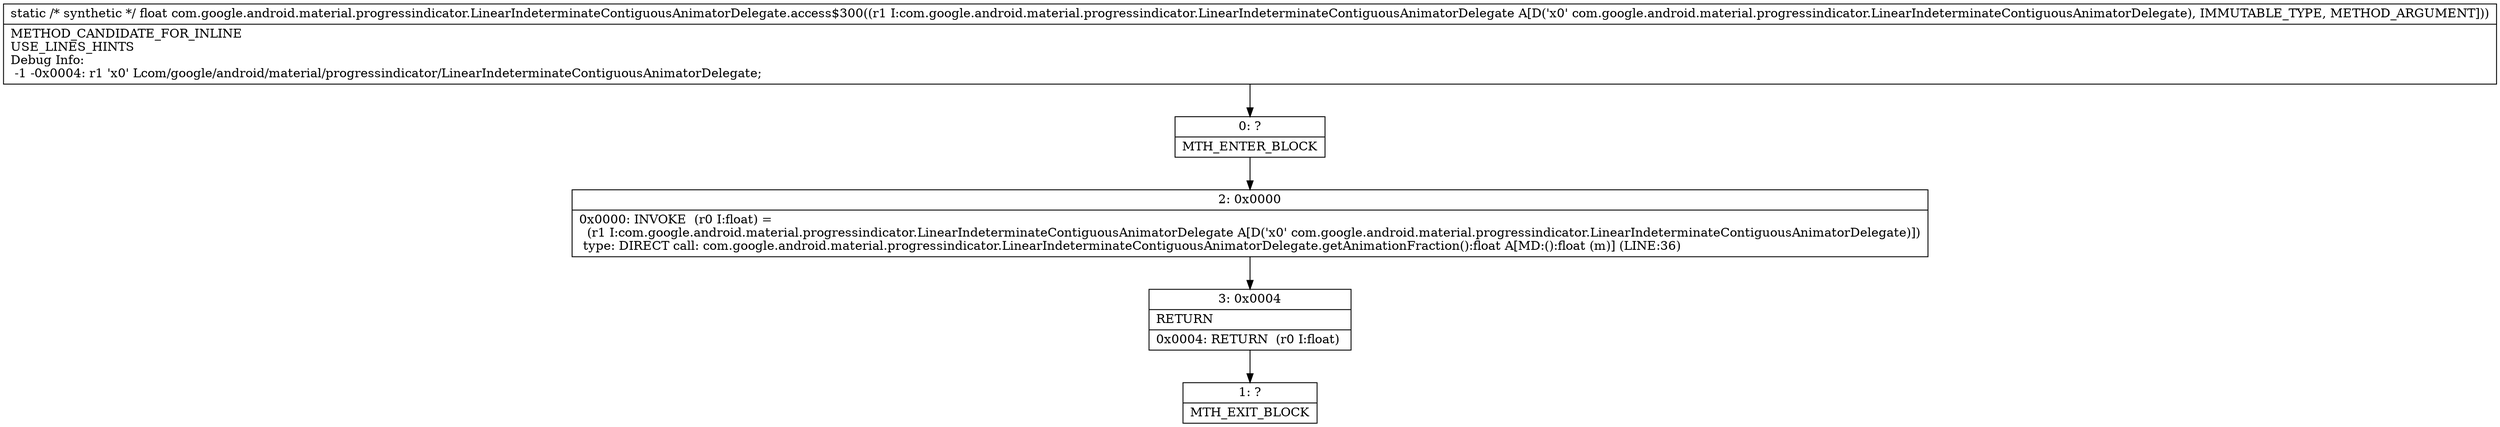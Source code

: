 digraph "CFG forcom.google.android.material.progressindicator.LinearIndeterminateContiguousAnimatorDelegate.access$300(Lcom\/google\/android\/material\/progressindicator\/LinearIndeterminateContiguousAnimatorDelegate;)F" {
Node_0 [shape=record,label="{0\:\ ?|MTH_ENTER_BLOCK\l}"];
Node_2 [shape=record,label="{2\:\ 0x0000|0x0000: INVOKE  (r0 I:float) = \l  (r1 I:com.google.android.material.progressindicator.LinearIndeterminateContiguousAnimatorDelegate A[D('x0' com.google.android.material.progressindicator.LinearIndeterminateContiguousAnimatorDelegate)])\l type: DIRECT call: com.google.android.material.progressindicator.LinearIndeterminateContiguousAnimatorDelegate.getAnimationFraction():float A[MD:():float (m)] (LINE:36)\l}"];
Node_3 [shape=record,label="{3\:\ 0x0004|RETURN\l|0x0004: RETURN  (r0 I:float) \l}"];
Node_1 [shape=record,label="{1\:\ ?|MTH_EXIT_BLOCK\l}"];
MethodNode[shape=record,label="{static \/* synthetic *\/ float com.google.android.material.progressindicator.LinearIndeterminateContiguousAnimatorDelegate.access$300((r1 I:com.google.android.material.progressindicator.LinearIndeterminateContiguousAnimatorDelegate A[D('x0' com.google.android.material.progressindicator.LinearIndeterminateContiguousAnimatorDelegate), IMMUTABLE_TYPE, METHOD_ARGUMENT]))  | METHOD_CANDIDATE_FOR_INLINE\lUSE_LINES_HINTS\lDebug Info:\l  \-1 \-0x0004: r1 'x0' Lcom\/google\/android\/material\/progressindicator\/LinearIndeterminateContiguousAnimatorDelegate;\l}"];
MethodNode -> Node_0;Node_0 -> Node_2;
Node_2 -> Node_3;
Node_3 -> Node_1;
}


